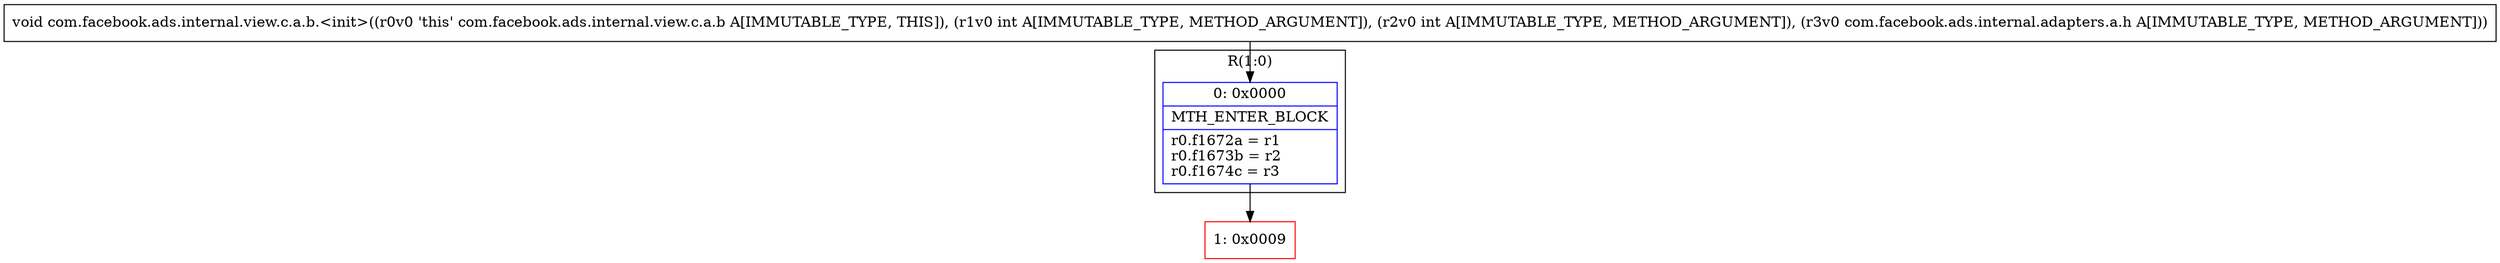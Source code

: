 digraph "CFG forcom.facebook.ads.internal.view.c.a.b.\<init\>(IILcom\/facebook\/ads\/internal\/adapters\/a\/h;)V" {
subgraph cluster_Region_647891176 {
label = "R(1:0)";
node [shape=record,color=blue];
Node_0 [shape=record,label="{0\:\ 0x0000|MTH_ENTER_BLOCK\l|r0.f1672a = r1\lr0.f1673b = r2\lr0.f1674c = r3\l}"];
}
Node_1 [shape=record,color=red,label="{1\:\ 0x0009}"];
MethodNode[shape=record,label="{void com.facebook.ads.internal.view.c.a.b.\<init\>((r0v0 'this' com.facebook.ads.internal.view.c.a.b A[IMMUTABLE_TYPE, THIS]), (r1v0 int A[IMMUTABLE_TYPE, METHOD_ARGUMENT]), (r2v0 int A[IMMUTABLE_TYPE, METHOD_ARGUMENT]), (r3v0 com.facebook.ads.internal.adapters.a.h A[IMMUTABLE_TYPE, METHOD_ARGUMENT])) }"];
MethodNode -> Node_0;
Node_0 -> Node_1;
}

